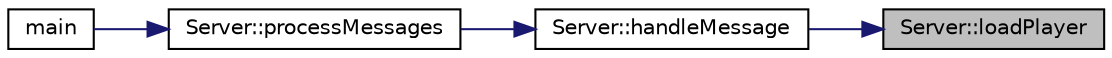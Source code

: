 digraph "Server::loadPlayer"
{
 // LATEX_PDF_SIZE
  edge [fontname="Helvetica",fontsize="10",labelfontname="Helvetica",labelfontsize="10"];
  node [fontname="Helvetica",fontsize="10",shape=record];
  rankdir="RL";
  Node1 [label="Server::loadPlayer",height=0.2,width=0.4,color="black", fillcolor="grey75", style="filled", fontcolor="black",tooltip="Loads a player's data from the database and adds the player to the game."];
  Node1 -> Node2 [dir="back",color="midnightblue",fontsize="10",style="solid",fontname="Helvetica"];
  Node2 [label="Server::handleMessage",height=0.2,width=0.4,color="black", fillcolor="white", style="filled",URL="$classServer.html#a18a8fea9b1688c806fa5be9b4d5ac413",tooltip="Function to parse and act upon messages received from clients."];
  Node2 -> Node3 [dir="back",color="midnightblue",fontsize="10",style="solid",fontname="Helvetica"];
  Node3 [label="Server::processMessages",height=0.2,width=0.4,color="black", fillcolor="white", style="filled",URL="$classServer.html#aee6c47f62d04cd4dcf435ccedfd05e2c",tooltip="Server's main loop for processing messages."];
  Node3 -> Node4 [dir="back",color="midnightblue",fontsize="10",style="solid",fontname="Helvetica"];
  Node4 [label="main",height=0.2,width=0.4,color="black", fillcolor="white", style="filled",URL="$server_2src_2Main_8cpp.html#ae66f6b31b5ad750f1fe042a706a4e3d4",tooltip=" "];
}
